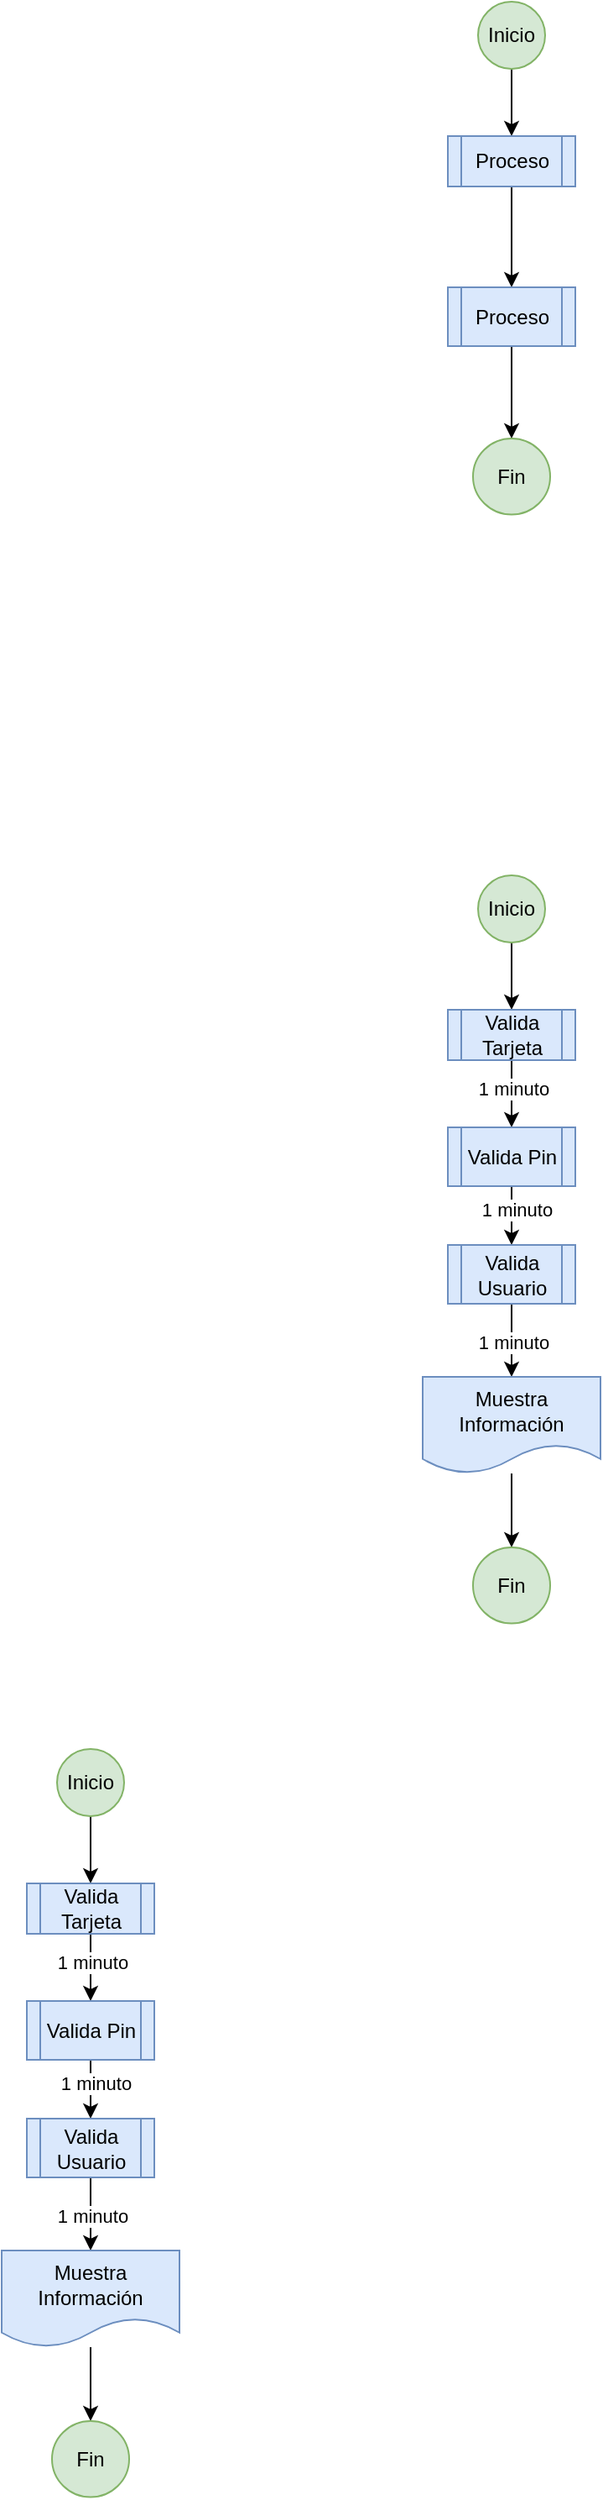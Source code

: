 <mxfile version="24.7.17">
  <diagram id="C5RBs43oDa-KdzZeNtuy" name="Page-1">
    <mxGraphModel dx="956" dy="1685" grid="1" gridSize="10" guides="1" tooltips="1" connect="1" arrows="1" fold="1" page="1" pageScale="1" pageWidth="827" pageHeight="1169" math="0" shadow="0">
      <root>
        <mxCell id="WIyWlLk6GJQsqaUBKTNV-0" />
        <mxCell id="WIyWlLk6GJQsqaUBKTNV-1" parent="WIyWlLk6GJQsqaUBKTNV-0" />
        <mxCell id="PEbqonXudRbsSx0Zb2l2-4" value="" style="edgeStyle=orthogonalEdgeStyle;rounded=0;orthogonalLoop=1;jettySize=auto;html=1;" edge="1" parent="WIyWlLk6GJQsqaUBKTNV-1" source="PEbqonXudRbsSx0Zb2l2-0" target="PEbqonXudRbsSx0Zb2l2-3">
          <mxGeometry relative="1" as="geometry" />
        </mxCell>
        <mxCell id="PEbqonXudRbsSx0Zb2l2-0" value="Inicio" style="ellipse;whiteSpace=wrap;html=1;aspect=fixed;fillColor=#d5e8d4;strokeColor=#82b366;" vertex="1" parent="WIyWlLk6GJQsqaUBKTNV-1">
          <mxGeometry x="414" y="40" width="40" height="40" as="geometry" />
        </mxCell>
        <mxCell id="PEbqonXudRbsSx0Zb2l2-8" value="" style="edgeStyle=orthogonalEdgeStyle;rounded=0;orthogonalLoop=1;jettySize=auto;html=1;" edge="1" parent="WIyWlLk6GJQsqaUBKTNV-1" source="PEbqonXudRbsSx0Zb2l2-3" target="PEbqonXudRbsSx0Zb2l2-7">
          <mxGeometry relative="1" as="geometry" />
        </mxCell>
        <mxCell id="PEbqonXudRbsSx0Zb2l2-19" value="1 minuto" style="edgeLabel;html=1;align=center;verticalAlign=middle;resizable=0;points=[];" vertex="1" connectable="0" parent="PEbqonXudRbsSx0Zb2l2-8">
          <mxGeometry x="-0.167" y="1" relative="1" as="geometry">
            <mxPoint as="offset" />
          </mxGeometry>
        </mxCell>
        <mxCell id="PEbqonXudRbsSx0Zb2l2-3" value="Valida Tarjeta" style="shape=process;whiteSpace=wrap;html=1;backgroundOutline=1;fillColor=#dae8fc;strokeColor=#6c8ebf;" vertex="1" parent="WIyWlLk6GJQsqaUBKTNV-1">
          <mxGeometry x="396" y="120" width="76" height="30" as="geometry" />
        </mxCell>
        <mxCell id="PEbqonXudRbsSx0Zb2l2-10" value="" style="edgeStyle=orthogonalEdgeStyle;rounded=0;orthogonalLoop=1;jettySize=auto;html=1;" edge="1" parent="WIyWlLk6GJQsqaUBKTNV-1" source="PEbqonXudRbsSx0Zb2l2-7" target="PEbqonXudRbsSx0Zb2l2-9">
          <mxGeometry relative="1" as="geometry" />
        </mxCell>
        <mxCell id="PEbqonXudRbsSx0Zb2l2-18" value="1 minuto" style="edgeLabel;html=1;align=center;verticalAlign=middle;resizable=0;points=[];" vertex="1" connectable="0" parent="PEbqonXudRbsSx0Zb2l2-10">
          <mxGeometry x="-0.393" y="3" relative="1" as="geometry">
            <mxPoint as="offset" />
          </mxGeometry>
        </mxCell>
        <mxCell id="PEbqonXudRbsSx0Zb2l2-7" value="Valida Pin" style="shape=process;whiteSpace=wrap;html=1;backgroundOutline=1;fillColor=#dae8fc;strokeColor=#6c8ebf;" vertex="1" parent="WIyWlLk6GJQsqaUBKTNV-1">
          <mxGeometry x="396" y="190" width="76" height="35" as="geometry" />
        </mxCell>
        <mxCell id="PEbqonXudRbsSx0Zb2l2-17" value="" style="edgeStyle=orthogonalEdgeStyle;rounded=0;orthogonalLoop=1;jettySize=auto;html=1;" edge="1" parent="WIyWlLk6GJQsqaUBKTNV-1" source="PEbqonXudRbsSx0Zb2l2-9" target="PEbqonXudRbsSx0Zb2l2-16">
          <mxGeometry relative="1" as="geometry" />
        </mxCell>
        <mxCell id="PEbqonXudRbsSx0Zb2l2-20" value="1 minuto" style="edgeLabel;html=1;align=center;verticalAlign=middle;resizable=0;points=[];" vertex="1" connectable="0" parent="PEbqonXudRbsSx0Zb2l2-17">
          <mxGeometry x="0.058" y="1" relative="1" as="geometry">
            <mxPoint as="offset" />
          </mxGeometry>
        </mxCell>
        <mxCell id="PEbqonXudRbsSx0Zb2l2-9" value="Valida Usuario" style="shape=process;whiteSpace=wrap;html=1;backgroundOutline=1;fillColor=#dae8fc;strokeColor=#6c8ebf;" vertex="1" parent="WIyWlLk6GJQsqaUBKTNV-1">
          <mxGeometry x="396" y="260" width="76" height="35" as="geometry" />
        </mxCell>
        <mxCell id="PEbqonXudRbsSx0Zb2l2-22" value="" style="edgeStyle=orthogonalEdgeStyle;rounded=0;orthogonalLoop=1;jettySize=auto;html=1;" edge="1" parent="WIyWlLk6GJQsqaUBKTNV-1" source="PEbqonXudRbsSx0Zb2l2-16" target="PEbqonXudRbsSx0Zb2l2-21">
          <mxGeometry relative="1" as="geometry" />
        </mxCell>
        <mxCell id="PEbqonXudRbsSx0Zb2l2-16" value="Muestra Información" style="shape=document;whiteSpace=wrap;html=1;boundedLbl=1;fillColor=#dae8fc;strokeColor=#6c8ebf;" vertex="1" parent="WIyWlLk6GJQsqaUBKTNV-1">
          <mxGeometry x="381" y="338.5" width="106" height="57.5" as="geometry" />
        </mxCell>
        <mxCell id="PEbqonXudRbsSx0Zb2l2-21" value="Fin" style="ellipse;whiteSpace=wrap;html=1;fillColor=#d5e8d4;strokeColor=#82b366;" vertex="1" parent="WIyWlLk6GJQsqaUBKTNV-1">
          <mxGeometry x="411" y="440" width="46" height="45.25" as="geometry" />
        </mxCell>
        <mxCell id="PEbqonXudRbsSx0Zb2l2-23" value="" style="edgeStyle=orthogonalEdgeStyle;rounded=0;orthogonalLoop=1;jettySize=auto;html=1;" edge="1" parent="WIyWlLk6GJQsqaUBKTNV-1" source="PEbqonXudRbsSx0Zb2l2-24" target="PEbqonXudRbsSx0Zb2l2-27">
          <mxGeometry relative="1" as="geometry" />
        </mxCell>
        <mxCell id="PEbqonXudRbsSx0Zb2l2-24" value="Inicio" style="ellipse;whiteSpace=wrap;html=1;aspect=fixed;fillColor=#d5e8d4;strokeColor=#82b366;" vertex="1" parent="WIyWlLk6GJQsqaUBKTNV-1">
          <mxGeometry x="163" y="560" width="40" height="40" as="geometry" />
        </mxCell>
        <mxCell id="PEbqonXudRbsSx0Zb2l2-25" value="" style="edgeStyle=orthogonalEdgeStyle;rounded=0;orthogonalLoop=1;jettySize=auto;html=1;" edge="1" parent="WIyWlLk6GJQsqaUBKTNV-1" source="PEbqonXudRbsSx0Zb2l2-27" target="PEbqonXudRbsSx0Zb2l2-30">
          <mxGeometry relative="1" as="geometry" />
        </mxCell>
        <mxCell id="PEbqonXudRbsSx0Zb2l2-26" value="1 minuto" style="edgeLabel;html=1;align=center;verticalAlign=middle;resizable=0;points=[];" vertex="1" connectable="0" parent="PEbqonXudRbsSx0Zb2l2-25">
          <mxGeometry x="-0.167" y="1" relative="1" as="geometry">
            <mxPoint as="offset" />
          </mxGeometry>
        </mxCell>
        <mxCell id="PEbqonXudRbsSx0Zb2l2-27" value="Valida Tarjeta" style="shape=process;whiteSpace=wrap;html=1;backgroundOutline=1;fillColor=#dae8fc;strokeColor=#6c8ebf;" vertex="1" parent="WIyWlLk6GJQsqaUBKTNV-1">
          <mxGeometry x="145" y="640" width="76" height="30" as="geometry" />
        </mxCell>
        <mxCell id="PEbqonXudRbsSx0Zb2l2-28" value="" style="edgeStyle=orthogonalEdgeStyle;rounded=0;orthogonalLoop=1;jettySize=auto;html=1;" edge="1" parent="WIyWlLk6GJQsqaUBKTNV-1" source="PEbqonXudRbsSx0Zb2l2-30" target="PEbqonXudRbsSx0Zb2l2-33">
          <mxGeometry relative="1" as="geometry" />
        </mxCell>
        <mxCell id="PEbqonXudRbsSx0Zb2l2-29" value="1 minuto" style="edgeLabel;html=1;align=center;verticalAlign=middle;resizable=0;points=[];" vertex="1" connectable="0" parent="PEbqonXudRbsSx0Zb2l2-28">
          <mxGeometry x="-0.393" y="3" relative="1" as="geometry">
            <mxPoint as="offset" />
          </mxGeometry>
        </mxCell>
        <mxCell id="PEbqonXudRbsSx0Zb2l2-30" value="Valida Pin" style="shape=process;whiteSpace=wrap;html=1;backgroundOutline=1;fillColor=#dae8fc;strokeColor=#6c8ebf;" vertex="1" parent="WIyWlLk6GJQsqaUBKTNV-1">
          <mxGeometry x="145" y="710" width="76" height="35" as="geometry" />
        </mxCell>
        <mxCell id="PEbqonXudRbsSx0Zb2l2-31" value="" style="edgeStyle=orthogonalEdgeStyle;rounded=0;orthogonalLoop=1;jettySize=auto;html=1;" edge="1" parent="WIyWlLk6GJQsqaUBKTNV-1" source="PEbqonXudRbsSx0Zb2l2-33" target="PEbqonXudRbsSx0Zb2l2-35">
          <mxGeometry relative="1" as="geometry" />
        </mxCell>
        <mxCell id="PEbqonXudRbsSx0Zb2l2-32" value="1 minuto" style="edgeLabel;html=1;align=center;verticalAlign=middle;resizable=0;points=[];" vertex="1" connectable="0" parent="PEbqonXudRbsSx0Zb2l2-31">
          <mxGeometry x="0.058" y="1" relative="1" as="geometry">
            <mxPoint as="offset" />
          </mxGeometry>
        </mxCell>
        <mxCell id="PEbqonXudRbsSx0Zb2l2-33" value="Valida Usuario" style="shape=process;whiteSpace=wrap;html=1;backgroundOutline=1;fillColor=#dae8fc;strokeColor=#6c8ebf;" vertex="1" parent="WIyWlLk6GJQsqaUBKTNV-1">
          <mxGeometry x="145" y="780" width="76" height="35" as="geometry" />
        </mxCell>
        <mxCell id="PEbqonXudRbsSx0Zb2l2-34" value="" style="edgeStyle=orthogonalEdgeStyle;rounded=0;orthogonalLoop=1;jettySize=auto;html=1;" edge="1" parent="WIyWlLk6GJQsqaUBKTNV-1" source="PEbqonXudRbsSx0Zb2l2-35" target="PEbqonXudRbsSx0Zb2l2-36">
          <mxGeometry relative="1" as="geometry" />
        </mxCell>
        <mxCell id="PEbqonXudRbsSx0Zb2l2-35" value="Muestra Información" style="shape=document;whiteSpace=wrap;html=1;boundedLbl=1;fillColor=#dae8fc;strokeColor=#6c8ebf;" vertex="1" parent="WIyWlLk6GJQsqaUBKTNV-1">
          <mxGeometry x="130" y="858.5" width="106" height="57.5" as="geometry" />
        </mxCell>
        <mxCell id="PEbqonXudRbsSx0Zb2l2-36" value="Fin" style="ellipse;whiteSpace=wrap;html=1;fillColor=#d5e8d4;strokeColor=#82b366;" vertex="1" parent="WIyWlLk6GJQsqaUBKTNV-1">
          <mxGeometry x="160" y="960" width="46" height="45.25" as="geometry" />
        </mxCell>
        <mxCell id="PEbqonXudRbsSx0Zb2l2-37" value="" style="edgeStyle=orthogonalEdgeStyle;rounded=0;orthogonalLoop=1;jettySize=auto;html=1;" edge="1" parent="WIyWlLk6GJQsqaUBKTNV-1" source="PEbqonXudRbsSx0Zb2l2-38" target="PEbqonXudRbsSx0Zb2l2-41">
          <mxGeometry relative="1" as="geometry" />
        </mxCell>
        <mxCell id="PEbqonXudRbsSx0Zb2l2-38" value="Inicio" style="ellipse;whiteSpace=wrap;html=1;aspect=fixed;fillColor=#d5e8d4;strokeColor=#82b366;" vertex="1" parent="WIyWlLk6GJQsqaUBKTNV-1">
          <mxGeometry x="414" y="-480" width="40" height="40" as="geometry" />
        </mxCell>
        <mxCell id="PEbqonXudRbsSx0Zb2l2-39" value="" style="edgeStyle=orthogonalEdgeStyle;rounded=0;orthogonalLoop=1;jettySize=auto;html=1;entryX=0.5;entryY=0;entryDx=0;entryDy=0;" edge="1" parent="WIyWlLk6GJQsqaUBKTNV-1" source="PEbqonXudRbsSx0Zb2l2-41" target="PEbqonXudRbsSx0Zb2l2-47">
          <mxGeometry relative="1" as="geometry">
            <mxPoint x="434" y="-330" as="targetPoint" />
          </mxGeometry>
        </mxCell>
        <mxCell id="PEbqonXudRbsSx0Zb2l2-41" value="Proceso" style="shape=process;whiteSpace=wrap;html=1;backgroundOutline=1;fillColor=#dae8fc;strokeColor=#6c8ebf;" vertex="1" parent="WIyWlLk6GJQsqaUBKTNV-1">
          <mxGeometry x="396" y="-400" width="76" height="30" as="geometry" />
        </mxCell>
        <mxCell id="PEbqonXudRbsSx0Zb2l2-45" value="" style="edgeStyle=orthogonalEdgeStyle;rounded=0;orthogonalLoop=1;jettySize=auto;html=1;entryX=0.5;entryY=0;entryDx=0;entryDy=0;" edge="1" parent="WIyWlLk6GJQsqaUBKTNV-1" source="PEbqonXudRbsSx0Zb2l2-47" target="PEbqonXudRbsSx0Zb2l2-50">
          <mxGeometry relative="1" as="geometry">
            <mxPoint x="434" y="-200" as="targetPoint" />
          </mxGeometry>
        </mxCell>
        <mxCell id="PEbqonXudRbsSx0Zb2l2-47" value="Proceso" style="shape=process;whiteSpace=wrap;html=1;backgroundOutline=1;fillColor=#dae8fc;strokeColor=#6c8ebf;" vertex="1" parent="WIyWlLk6GJQsqaUBKTNV-1">
          <mxGeometry x="396" y="-310" width="76" height="35" as="geometry" />
        </mxCell>
        <mxCell id="PEbqonXudRbsSx0Zb2l2-50" value="Fin" style="ellipse;whiteSpace=wrap;html=1;fillColor=#d5e8d4;strokeColor=#82b366;" vertex="1" parent="WIyWlLk6GJQsqaUBKTNV-1">
          <mxGeometry x="411" y="-220" width="46" height="45.25" as="geometry" />
        </mxCell>
      </root>
    </mxGraphModel>
  </diagram>
</mxfile>
